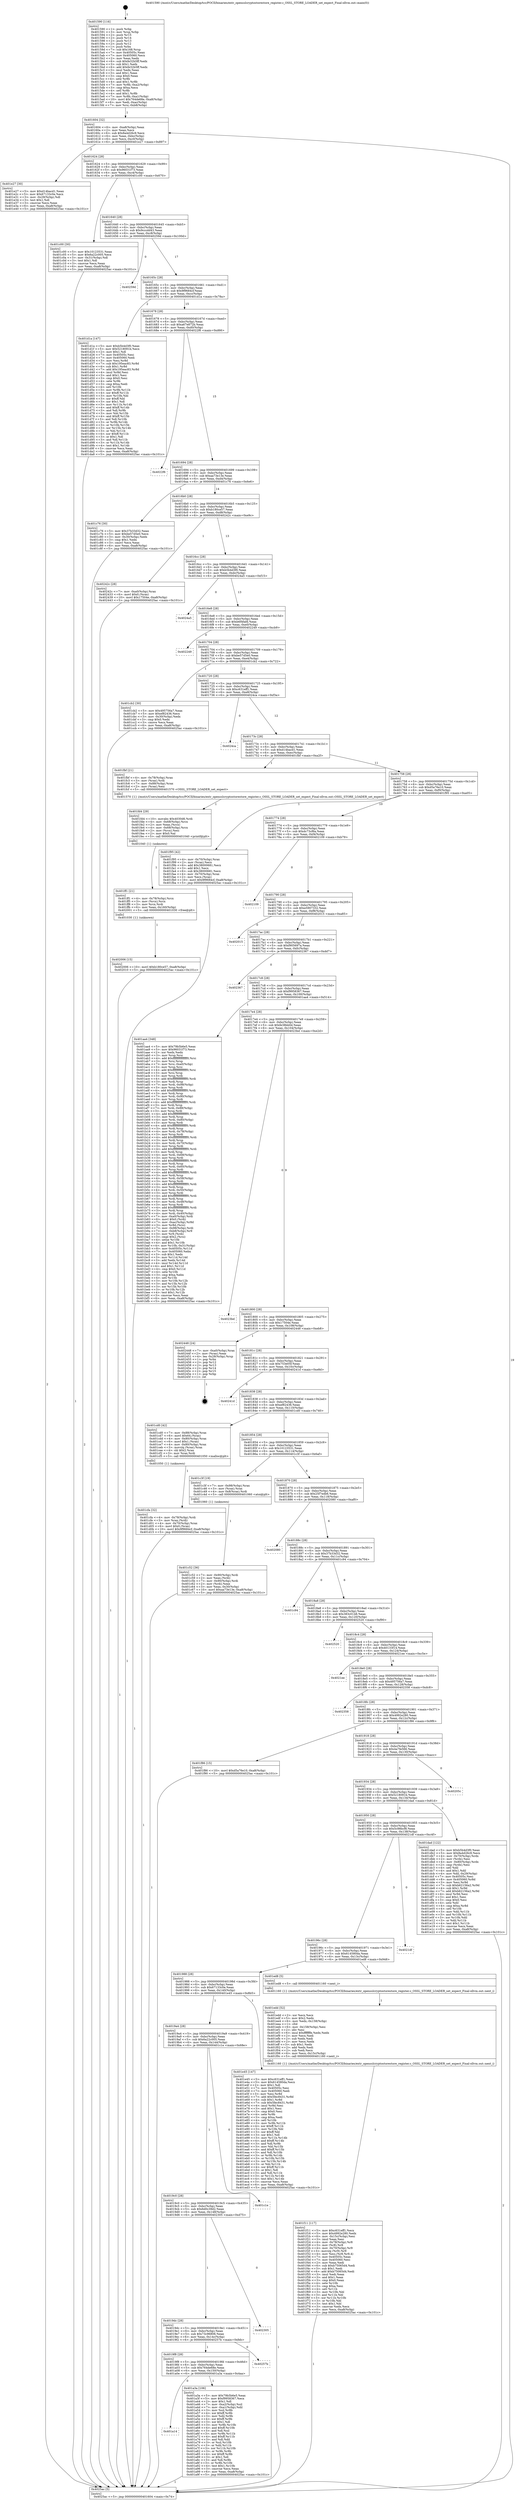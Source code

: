 digraph "0x401590" {
  label = "0x401590 (/mnt/c/Users/mathe/Desktop/tcc/POCII/binaries/extr_opensslcryptostorestore_register.c_OSSL_STORE_LOADER_set_expect_Final-ollvm.out::main(0))"
  labelloc = "t"
  node[shape=record]

  Entry [label="",width=0.3,height=0.3,shape=circle,fillcolor=black,style=filled]
  "0x401604" [label="{
     0x401604 [32]\l
     | [instrs]\l
     &nbsp;&nbsp;0x401604 \<+6\>: mov -0xa8(%rbp),%eax\l
     &nbsp;&nbsp;0x40160a \<+2\>: mov %eax,%ecx\l
     &nbsp;&nbsp;0x40160c \<+6\>: sub $0x8a4d26c9,%ecx\l
     &nbsp;&nbsp;0x401612 \<+6\>: mov %eax,-0xbc(%rbp)\l
     &nbsp;&nbsp;0x401618 \<+6\>: mov %ecx,-0xc0(%rbp)\l
     &nbsp;&nbsp;0x40161e \<+6\>: je 0000000000401e27 \<main+0x897\>\l
  }"]
  "0x401e27" [label="{
     0x401e27 [30]\l
     | [instrs]\l
     &nbsp;&nbsp;0x401e27 \<+5\>: mov $0xd14bacd1,%eax\l
     &nbsp;&nbsp;0x401e2c \<+5\>: mov $0x67133c0e,%ecx\l
     &nbsp;&nbsp;0x401e31 \<+3\>: mov -0x29(%rbp),%dl\l
     &nbsp;&nbsp;0x401e34 \<+3\>: test $0x1,%dl\l
     &nbsp;&nbsp;0x401e37 \<+3\>: cmovne %ecx,%eax\l
     &nbsp;&nbsp;0x401e3a \<+6\>: mov %eax,-0xa8(%rbp)\l
     &nbsp;&nbsp;0x401e40 \<+5\>: jmp 00000000004025ac \<main+0x101c\>\l
  }"]
  "0x401624" [label="{
     0x401624 [28]\l
     | [instrs]\l
     &nbsp;&nbsp;0x401624 \<+5\>: jmp 0000000000401629 \<main+0x99\>\l
     &nbsp;&nbsp;0x401629 \<+6\>: mov -0xbc(%rbp),%eax\l
     &nbsp;&nbsp;0x40162f \<+5\>: sub $0x96031f73,%eax\l
     &nbsp;&nbsp;0x401634 \<+6\>: mov %eax,-0xc4(%rbp)\l
     &nbsp;&nbsp;0x40163a \<+6\>: je 0000000000401c00 \<main+0x670\>\l
  }"]
  Exit [label="",width=0.3,height=0.3,shape=circle,fillcolor=black,style=filled,peripheries=2]
  "0x401c00" [label="{
     0x401c00 [30]\l
     | [instrs]\l
     &nbsp;&nbsp;0x401c00 \<+5\>: mov $0x10123531,%eax\l
     &nbsp;&nbsp;0x401c05 \<+5\>: mov $0x6a22c005,%ecx\l
     &nbsp;&nbsp;0x401c0a \<+3\>: mov -0x31(%rbp),%dl\l
     &nbsp;&nbsp;0x401c0d \<+3\>: test $0x1,%dl\l
     &nbsp;&nbsp;0x401c10 \<+3\>: cmovne %ecx,%eax\l
     &nbsp;&nbsp;0x401c13 \<+6\>: mov %eax,-0xa8(%rbp)\l
     &nbsp;&nbsp;0x401c19 \<+5\>: jmp 00000000004025ac \<main+0x101c\>\l
  }"]
  "0x401640" [label="{
     0x401640 [28]\l
     | [instrs]\l
     &nbsp;&nbsp;0x401640 \<+5\>: jmp 0000000000401645 \<main+0xb5\>\l
     &nbsp;&nbsp;0x401645 \<+6\>: mov -0xbc(%rbp),%eax\l
     &nbsp;&nbsp;0x40164b \<+5\>: sub $0x9cccdd43,%eax\l
     &nbsp;&nbsp;0x401650 \<+6\>: mov %eax,-0xc8(%rbp)\l
     &nbsp;&nbsp;0x401656 \<+6\>: je 000000000040259d \<main+0x100d\>\l
  }"]
  "0x402006" [label="{
     0x402006 [15]\l
     | [instrs]\l
     &nbsp;&nbsp;0x402006 \<+10\>: movl $0xb180ce57,-0xa8(%rbp)\l
     &nbsp;&nbsp;0x402010 \<+5\>: jmp 00000000004025ac \<main+0x101c\>\l
  }"]
  "0x40259d" [label="{
     0x40259d\l
  }", style=dashed]
  "0x40165c" [label="{
     0x40165c [28]\l
     | [instrs]\l
     &nbsp;&nbsp;0x40165c \<+5\>: jmp 0000000000401661 \<main+0xd1\>\l
     &nbsp;&nbsp;0x401661 \<+6\>: mov -0xbc(%rbp),%eax\l
     &nbsp;&nbsp;0x401667 \<+5\>: sub $0x9f9684cf,%eax\l
     &nbsp;&nbsp;0x40166c \<+6\>: mov %eax,-0xcc(%rbp)\l
     &nbsp;&nbsp;0x401672 \<+6\>: je 0000000000401d1a \<main+0x78a\>\l
  }"]
  "0x401ff1" [label="{
     0x401ff1 [21]\l
     | [instrs]\l
     &nbsp;&nbsp;0x401ff1 \<+4\>: mov -0x78(%rbp),%rcx\l
     &nbsp;&nbsp;0x401ff5 \<+3\>: mov (%rcx),%rcx\l
     &nbsp;&nbsp;0x401ff8 \<+3\>: mov %rcx,%rdi\l
     &nbsp;&nbsp;0x401ffb \<+6\>: mov %eax,-0x160(%rbp)\l
     &nbsp;&nbsp;0x402001 \<+5\>: call 0000000000401030 \<free@plt\>\l
     | [calls]\l
     &nbsp;&nbsp;0x401030 \{1\} (unknown)\l
  }"]
  "0x401d1a" [label="{
     0x401d1a [147]\l
     | [instrs]\l
     &nbsp;&nbsp;0x401d1a \<+5\>: mov $0xb5b4d3f0,%eax\l
     &nbsp;&nbsp;0x401d1f \<+5\>: mov $0x5218091b,%ecx\l
     &nbsp;&nbsp;0x401d24 \<+2\>: mov $0x1,%dl\l
     &nbsp;&nbsp;0x401d26 \<+7\>: mov 0x40505c,%esi\l
     &nbsp;&nbsp;0x401d2d \<+7\>: mov 0x405060,%edi\l
     &nbsp;&nbsp;0x401d34 \<+3\>: mov %esi,%r8d\l
     &nbsp;&nbsp;0x401d37 \<+7\>: sub $0x195eac83,%r8d\l
     &nbsp;&nbsp;0x401d3e \<+4\>: sub $0x1,%r8d\l
     &nbsp;&nbsp;0x401d42 \<+7\>: add $0x195eac83,%r8d\l
     &nbsp;&nbsp;0x401d49 \<+4\>: imul %r8d,%esi\l
     &nbsp;&nbsp;0x401d4d \<+3\>: and $0x1,%esi\l
     &nbsp;&nbsp;0x401d50 \<+3\>: cmp $0x0,%esi\l
     &nbsp;&nbsp;0x401d53 \<+4\>: sete %r9b\l
     &nbsp;&nbsp;0x401d57 \<+3\>: cmp $0xa,%edi\l
     &nbsp;&nbsp;0x401d5a \<+4\>: setl %r10b\l
     &nbsp;&nbsp;0x401d5e \<+3\>: mov %r9b,%r11b\l
     &nbsp;&nbsp;0x401d61 \<+4\>: xor $0xff,%r11b\l
     &nbsp;&nbsp;0x401d65 \<+3\>: mov %r10b,%bl\l
     &nbsp;&nbsp;0x401d68 \<+3\>: xor $0xff,%bl\l
     &nbsp;&nbsp;0x401d6b \<+3\>: xor $0x1,%dl\l
     &nbsp;&nbsp;0x401d6e \<+3\>: mov %r11b,%r14b\l
     &nbsp;&nbsp;0x401d71 \<+4\>: and $0xff,%r14b\l
     &nbsp;&nbsp;0x401d75 \<+3\>: and %dl,%r9b\l
     &nbsp;&nbsp;0x401d78 \<+3\>: mov %bl,%r15b\l
     &nbsp;&nbsp;0x401d7b \<+4\>: and $0xff,%r15b\l
     &nbsp;&nbsp;0x401d7f \<+3\>: and %dl,%r10b\l
     &nbsp;&nbsp;0x401d82 \<+3\>: or %r9b,%r14b\l
     &nbsp;&nbsp;0x401d85 \<+3\>: or %r10b,%r15b\l
     &nbsp;&nbsp;0x401d88 \<+3\>: xor %r15b,%r14b\l
     &nbsp;&nbsp;0x401d8b \<+3\>: or %bl,%r11b\l
     &nbsp;&nbsp;0x401d8e \<+4\>: xor $0xff,%r11b\l
     &nbsp;&nbsp;0x401d92 \<+3\>: or $0x1,%dl\l
     &nbsp;&nbsp;0x401d95 \<+3\>: and %dl,%r11b\l
     &nbsp;&nbsp;0x401d98 \<+3\>: or %r11b,%r14b\l
     &nbsp;&nbsp;0x401d9b \<+4\>: test $0x1,%r14b\l
     &nbsp;&nbsp;0x401d9f \<+3\>: cmovne %ecx,%eax\l
     &nbsp;&nbsp;0x401da2 \<+6\>: mov %eax,-0xa8(%rbp)\l
     &nbsp;&nbsp;0x401da8 \<+5\>: jmp 00000000004025ac \<main+0x101c\>\l
  }"]
  "0x401678" [label="{
     0x401678 [28]\l
     | [instrs]\l
     &nbsp;&nbsp;0x401678 \<+5\>: jmp 000000000040167d \<main+0xed\>\l
     &nbsp;&nbsp;0x40167d \<+6\>: mov -0xbc(%rbp),%eax\l
     &nbsp;&nbsp;0x401683 \<+5\>: sub $0xa67e872b,%eax\l
     &nbsp;&nbsp;0x401688 \<+6\>: mov %eax,-0xd0(%rbp)\l
     &nbsp;&nbsp;0x40168e \<+6\>: je 00000000004022f6 \<main+0xd66\>\l
  }"]
  "0x401fd4" [label="{
     0x401fd4 [29]\l
     | [instrs]\l
     &nbsp;&nbsp;0x401fd4 \<+10\>: movabs $0x4030d6,%rdi\l
     &nbsp;&nbsp;0x401fde \<+4\>: mov -0x68(%rbp),%rcx\l
     &nbsp;&nbsp;0x401fe2 \<+2\>: mov %eax,(%rcx)\l
     &nbsp;&nbsp;0x401fe4 \<+4\>: mov -0x68(%rbp),%rcx\l
     &nbsp;&nbsp;0x401fe8 \<+2\>: mov (%rcx),%esi\l
     &nbsp;&nbsp;0x401fea \<+2\>: mov $0x0,%al\l
     &nbsp;&nbsp;0x401fec \<+5\>: call 0000000000401040 \<printf@plt\>\l
     | [calls]\l
     &nbsp;&nbsp;0x401040 \{1\} (unknown)\l
  }"]
  "0x4022f6" [label="{
     0x4022f6\l
  }", style=dashed]
  "0x401694" [label="{
     0x401694 [28]\l
     | [instrs]\l
     &nbsp;&nbsp;0x401694 \<+5\>: jmp 0000000000401699 \<main+0x109\>\l
     &nbsp;&nbsp;0x401699 \<+6\>: mov -0xbc(%rbp),%eax\l
     &nbsp;&nbsp;0x40169f \<+5\>: sub $0xaa73e13e,%eax\l
     &nbsp;&nbsp;0x4016a4 \<+6\>: mov %eax,-0xd4(%rbp)\l
     &nbsp;&nbsp;0x4016aa \<+6\>: je 0000000000401c76 \<main+0x6e6\>\l
  }"]
  "0x401f11" [label="{
     0x401f11 [117]\l
     | [instrs]\l
     &nbsp;&nbsp;0x401f11 \<+5\>: mov $0xc631eff1,%ecx\l
     &nbsp;&nbsp;0x401f16 \<+5\>: mov $0x4992e280,%edx\l
     &nbsp;&nbsp;0x401f1b \<+6\>: mov -0x15c(%rbp),%esi\l
     &nbsp;&nbsp;0x401f21 \<+3\>: imul %eax,%esi\l
     &nbsp;&nbsp;0x401f24 \<+4\>: mov -0x78(%rbp),%r8\l
     &nbsp;&nbsp;0x401f28 \<+3\>: mov (%r8),%r8\l
     &nbsp;&nbsp;0x401f2b \<+4\>: mov -0x70(%rbp),%r9\l
     &nbsp;&nbsp;0x401f2f \<+3\>: movslq (%r9),%r9\l
     &nbsp;&nbsp;0x401f32 \<+4\>: mov %esi,(%r8,%r9,4)\l
     &nbsp;&nbsp;0x401f36 \<+7\>: mov 0x40505c,%eax\l
     &nbsp;&nbsp;0x401f3d \<+7\>: mov 0x405060,%esi\l
     &nbsp;&nbsp;0x401f44 \<+2\>: mov %eax,%edi\l
     &nbsp;&nbsp;0x401f46 \<+6\>: sub $0xb75065d4,%edi\l
     &nbsp;&nbsp;0x401f4c \<+3\>: sub $0x1,%edi\l
     &nbsp;&nbsp;0x401f4f \<+6\>: add $0xb75065d4,%edi\l
     &nbsp;&nbsp;0x401f55 \<+3\>: imul %edi,%eax\l
     &nbsp;&nbsp;0x401f58 \<+3\>: and $0x1,%eax\l
     &nbsp;&nbsp;0x401f5b \<+3\>: cmp $0x0,%eax\l
     &nbsp;&nbsp;0x401f5e \<+4\>: sete %r10b\l
     &nbsp;&nbsp;0x401f62 \<+3\>: cmp $0xa,%esi\l
     &nbsp;&nbsp;0x401f65 \<+4\>: setl %r11b\l
     &nbsp;&nbsp;0x401f69 \<+3\>: mov %r10b,%bl\l
     &nbsp;&nbsp;0x401f6c \<+3\>: and %r11b,%bl\l
     &nbsp;&nbsp;0x401f6f \<+3\>: xor %r11b,%r10b\l
     &nbsp;&nbsp;0x401f72 \<+3\>: or %r10b,%bl\l
     &nbsp;&nbsp;0x401f75 \<+3\>: test $0x1,%bl\l
     &nbsp;&nbsp;0x401f78 \<+3\>: cmovne %edx,%ecx\l
     &nbsp;&nbsp;0x401f7b \<+6\>: mov %ecx,-0xa8(%rbp)\l
     &nbsp;&nbsp;0x401f81 \<+5\>: jmp 00000000004025ac \<main+0x101c\>\l
  }"]
  "0x401c76" [label="{
     0x401c76 [30]\l
     | [instrs]\l
     &nbsp;&nbsp;0x401c76 \<+5\>: mov $0x37b33d32,%eax\l
     &nbsp;&nbsp;0x401c7b \<+5\>: mov $0xbe57d5e0,%ecx\l
     &nbsp;&nbsp;0x401c80 \<+3\>: mov -0x30(%rbp),%edx\l
     &nbsp;&nbsp;0x401c83 \<+3\>: cmp $0x1,%edx\l
     &nbsp;&nbsp;0x401c86 \<+3\>: cmovl %ecx,%eax\l
     &nbsp;&nbsp;0x401c89 \<+6\>: mov %eax,-0xa8(%rbp)\l
     &nbsp;&nbsp;0x401c8f \<+5\>: jmp 00000000004025ac \<main+0x101c\>\l
  }"]
  "0x4016b0" [label="{
     0x4016b0 [28]\l
     | [instrs]\l
     &nbsp;&nbsp;0x4016b0 \<+5\>: jmp 00000000004016b5 \<main+0x125\>\l
     &nbsp;&nbsp;0x4016b5 \<+6\>: mov -0xbc(%rbp),%eax\l
     &nbsp;&nbsp;0x4016bb \<+5\>: sub $0xb180ce57,%eax\l
     &nbsp;&nbsp;0x4016c0 \<+6\>: mov %eax,-0xd8(%rbp)\l
     &nbsp;&nbsp;0x4016c6 \<+6\>: je 000000000040242c \<main+0xe9c\>\l
  }"]
  "0x401edd" [label="{
     0x401edd [52]\l
     | [instrs]\l
     &nbsp;&nbsp;0x401edd \<+2\>: xor %ecx,%ecx\l
     &nbsp;&nbsp;0x401edf \<+5\>: mov $0x2,%edx\l
     &nbsp;&nbsp;0x401ee4 \<+6\>: mov %edx,-0x158(%rbp)\l
     &nbsp;&nbsp;0x401eea \<+1\>: cltd\l
     &nbsp;&nbsp;0x401eeb \<+6\>: mov -0x158(%rbp),%esi\l
     &nbsp;&nbsp;0x401ef1 \<+2\>: idiv %esi\l
     &nbsp;&nbsp;0x401ef3 \<+6\>: imul $0xfffffffe,%edx,%edx\l
     &nbsp;&nbsp;0x401ef9 \<+2\>: mov %ecx,%edi\l
     &nbsp;&nbsp;0x401efb \<+2\>: sub %edx,%edi\l
     &nbsp;&nbsp;0x401efd \<+2\>: mov %ecx,%edx\l
     &nbsp;&nbsp;0x401eff \<+3\>: sub $0x1,%edx\l
     &nbsp;&nbsp;0x401f02 \<+2\>: add %edx,%edi\l
     &nbsp;&nbsp;0x401f04 \<+2\>: sub %edi,%ecx\l
     &nbsp;&nbsp;0x401f06 \<+6\>: mov %ecx,-0x15c(%rbp)\l
     &nbsp;&nbsp;0x401f0c \<+5\>: call 0000000000401160 \<next_i\>\l
     | [calls]\l
     &nbsp;&nbsp;0x401160 \{1\} (/mnt/c/Users/mathe/Desktop/tcc/POCII/binaries/extr_opensslcryptostorestore_register.c_OSSL_STORE_LOADER_set_expect_Final-ollvm.out::next_i)\l
  }"]
  "0x40242c" [label="{
     0x40242c [28]\l
     | [instrs]\l
     &nbsp;&nbsp;0x40242c \<+7\>: mov -0xa0(%rbp),%rax\l
     &nbsp;&nbsp;0x402433 \<+6\>: movl $0x0,(%rax)\l
     &nbsp;&nbsp;0x402439 \<+10\>: movl $0x17504e,-0xa8(%rbp)\l
     &nbsp;&nbsp;0x402443 \<+5\>: jmp 00000000004025ac \<main+0x101c\>\l
  }"]
  "0x4016cc" [label="{
     0x4016cc [28]\l
     | [instrs]\l
     &nbsp;&nbsp;0x4016cc \<+5\>: jmp 00000000004016d1 \<main+0x141\>\l
     &nbsp;&nbsp;0x4016d1 \<+6\>: mov -0xbc(%rbp),%eax\l
     &nbsp;&nbsp;0x4016d7 \<+5\>: sub $0xb5b4d3f0,%eax\l
     &nbsp;&nbsp;0x4016dc \<+6\>: mov %eax,-0xdc(%rbp)\l
     &nbsp;&nbsp;0x4016e2 \<+6\>: je 00000000004024a5 \<main+0xf15\>\l
  }"]
  "0x401cfa" [label="{
     0x401cfa [32]\l
     | [instrs]\l
     &nbsp;&nbsp;0x401cfa \<+4\>: mov -0x78(%rbp),%rdi\l
     &nbsp;&nbsp;0x401cfe \<+3\>: mov %rax,(%rdi)\l
     &nbsp;&nbsp;0x401d01 \<+4\>: mov -0x70(%rbp),%rax\l
     &nbsp;&nbsp;0x401d05 \<+6\>: movl $0x0,(%rax)\l
     &nbsp;&nbsp;0x401d0b \<+10\>: movl $0x9f9684cf,-0xa8(%rbp)\l
     &nbsp;&nbsp;0x401d15 \<+5\>: jmp 00000000004025ac \<main+0x101c\>\l
  }"]
  "0x4024a5" [label="{
     0x4024a5\l
  }", style=dashed]
  "0x4016e8" [label="{
     0x4016e8 [28]\l
     | [instrs]\l
     &nbsp;&nbsp;0x4016e8 \<+5\>: jmp 00000000004016ed \<main+0x15d\>\l
     &nbsp;&nbsp;0x4016ed \<+6\>: mov -0xbc(%rbp),%eax\l
     &nbsp;&nbsp;0x4016f3 \<+5\>: sub $0xb6f4fafd,%eax\l
     &nbsp;&nbsp;0x4016f8 \<+6\>: mov %eax,-0xe0(%rbp)\l
     &nbsp;&nbsp;0x4016fe \<+6\>: je 0000000000402249 \<main+0xcb9\>\l
  }"]
  "0x401c52" [label="{
     0x401c52 [36]\l
     | [instrs]\l
     &nbsp;&nbsp;0x401c52 \<+7\>: mov -0x90(%rbp),%rdi\l
     &nbsp;&nbsp;0x401c59 \<+2\>: mov %eax,(%rdi)\l
     &nbsp;&nbsp;0x401c5b \<+7\>: mov -0x90(%rbp),%rdi\l
     &nbsp;&nbsp;0x401c62 \<+2\>: mov (%rdi),%eax\l
     &nbsp;&nbsp;0x401c64 \<+3\>: mov %eax,-0x30(%rbp)\l
     &nbsp;&nbsp;0x401c67 \<+10\>: movl $0xaa73e13e,-0xa8(%rbp)\l
     &nbsp;&nbsp;0x401c71 \<+5\>: jmp 00000000004025ac \<main+0x101c\>\l
  }"]
  "0x402249" [label="{
     0x402249\l
  }", style=dashed]
  "0x401704" [label="{
     0x401704 [28]\l
     | [instrs]\l
     &nbsp;&nbsp;0x401704 \<+5\>: jmp 0000000000401709 \<main+0x179\>\l
     &nbsp;&nbsp;0x401709 \<+6\>: mov -0xbc(%rbp),%eax\l
     &nbsp;&nbsp;0x40170f \<+5\>: sub $0xbe57d5e0,%eax\l
     &nbsp;&nbsp;0x401714 \<+6\>: mov %eax,-0xe4(%rbp)\l
     &nbsp;&nbsp;0x40171a \<+6\>: je 0000000000401cb2 \<main+0x722\>\l
  }"]
  "0x401590" [label="{
     0x401590 [116]\l
     | [instrs]\l
     &nbsp;&nbsp;0x401590 \<+1\>: push %rbp\l
     &nbsp;&nbsp;0x401591 \<+3\>: mov %rsp,%rbp\l
     &nbsp;&nbsp;0x401594 \<+2\>: push %r15\l
     &nbsp;&nbsp;0x401596 \<+2\>: push %r14\l
     &nbsp;&nbsp;0x401598 \<+2\>: push %r13\l
     &nbsp;&nbsp;0x40159a \<+2\>: push %r12\l
     &nbsp;&nbsp;0x40159c \<+1\>: push %rbx\l
     &nbsp;&nbsp;0x40159d \<+7\>: sub $0x168,%rsp\l
     &nbsp;&nbsp;0x4015a4 \<+7\>: mov 0x40505c,%eax\l
     &nbsp;&nbsp;0x4015ab \<+7\>: mov 0x405060,%ecx\l
     &nbsp;&nbsp;0x4015b2 \<+2\>: mov %eax,%edx\l
     &nbsp;&nbsp;0x4015b4 \<+6\>: sub $0xfe32b5ff,%edx\l
     &nbsp;&nbsp;0x4015ba \<+3\>: sub $0x1,%edx\l
     &nbsp;&nbsp;0x4015bd \<+6\>: add $0xfe32b5ff,%edx\l
     &nbsp;&nbsp;0x4015c3 \<+3\>: imul %edx,%eax\l
     &nbsp;&nbsp;0x4015c6 \<+3\>: and $0x1,%eax\l
     &nbsp;&nbsp;0x4015c9 \<+3\>: cmp $0x0,%eax\l
     &nbsp;&nbsp;0x4015cc \<+4\>: sete %r8b\l
     &nbsp;&nbsp;0x4015d0 \<+4\>: and $0x1,%r8b\l
     &nbsp;&nbsp;0x4015d4 \<+7\>: mov %r8b,-0xa2(%rbp)\l
     &nbsp;&nbsp;0x4015db \<+3\>: cmp $0xa,%ecx\l
     &nbsp;&nbsp;0x4015de \<+4\>: setl %r8b\l
     &nbsp;&nbsp;0x4015e2 \<+4\>: and $0x1,%r8b\l
     &nbsp;&nbsp;0x4015e6 \<+7\>: mov %r8b,-0xa1(%rbp)\l
     &nbsp;&nbsp;0x4015ed \<+10\>: movl $0x764de68e,-0xa8(%rbp)\l
     &nbsp;&nbsp;0x4015f7 \<+6\>: mov %edi,-0xac(%rbp)\l
     &nbsp;&nbsp;0x4015fd \<+7\>: mov %rsi,-0xb8(%rbp)\l
  }"]
  "0x401cb2" [label="{
     0x401cb2 [30]\l
     | [instrs]\l
     &nbsp;&nbsp;0x401cb2 \<+5\>: mov $0x495756a7,%eax\l
     &nbsp;&nbsp;0x401cb7 \<+5\>: mov $0xef82436,%ecx\l
     &nbsp;&nbsp;0x401cbc \<+3\>: mov -0x30(%rbp),%edx\l
     &nbsp;&nbsp;0x401cbf \<+3\>: cmp $0x0,%edx\l
     &nbsp;&nbsp;0x401cc2 \<+3\>: cmove %ecx,%eax\l
     &nbsp;&nbsp;0x401cc5 \<+6\>: mov %eax,-0xa8(%rbp)\l
     &nbsp;&nbsp;0x401ccb \<+5\>: jmp 00000000004025ac \<main+0x101c\>\l
  }"]
  "0x401720" [label="{
     0x401720 [28]\l
     | [instrs]\l
     &nbsp;&nbsp;0x401720 \<+5\>: jmp 0000000000401725 \<main+0x195\>\l
     &nbsp;&nbsp;0x401725 \<+6\>: mov -0xbc(%rbp),%eax\l
     &nbsp;&nbsp;0x40172b \<+5\>: sub $0xc631eff1,%eax\l
     &nbsp;&nbsp;0x401730 \<+6\>: mov %eax,-0xe8(%rbp)\l
     &nbsp;&nbsp;0x401736 \<+6\>: je 00000000004024ca \<main+0xf3a\>\l
  }"]
  "0x4025ac" [label="{
     0x4025ac [5]\l
     | [instrs]\l
     &nbsp;&nbsp;0x4025ac \<+5\>: jmp 0000000000401604 \<main+0x74\>\l
  }"]
  "0x4024ca" [label="{
     0x4024ca\l
  }", style=dashed]
  "0x40173c" [label="{
     0x40173c [28]\l
     | [instrs]\l
     &nbsp;&nbsp;0x40173c \<+5\>: jmp 0000000000401741 \<main+0x1b1\>\l
     &nbsp;&nbsp;0x401741 \<+6\>: mov -0xbc(%rbp),%eax\l
     &nbsp;&nbsp;0x401747 \<+5\>: sub $0xd14bacd1,%eax\l
     &nbsp;&nbsp;0x40174c \<+6\>: mov %eax,-0xec(%rbp)\l
     &nbsp;&nbsp;0x401752 \<+6\>: je 0000000000401fbf \<main+0xa2f\>\l
  }"]
  "0x401a14" [label="{
     0x401a14\l
  }", style=dashed]
  "0x401fbf" [label="{
     0x401fbf [21]\l
     | [instrs]\l
     &nbsp;&nbsp;0x401fbf \<+4\>: mov -0x78(%rbp),%rax\l
     &nbsp;&nbsp;0x401fc3 \<+3\>: mov (%rax),%rdi\l
     &nbsp;&nbsp;0x401fc6 \<+7\>: mov -0x88(%rbp),%rax\l
     &nbsp;&nbsp;0x401fcd \<+2\>: mov (%rax),%esi\l
     &nbsp;&nbsp;0x401fcf \<+5\>: call 0000000000401570 \<OSSL_STORE_LOADER_set_expect\>\l
     | [calls]\l
     &nbsp;&nbsp;0x401570 \{1\} (/mnt/c/Users/mathe/Desktop/tcc/POCII/binaries/extr_opensslcryptostorestore_register.c_OSSL_STORE_LOADER_set_expect_Final-ollvm.out::OSSL_STORE_LOADER_set_expect)\l
  }"]
  "0x401758" [label="{
     0x401758 [28]\l
     | [instrs]\l
     &nbsp;&nbsp;0x401758 \<+5\>: jmp 000000000040175d \<main+0x1cd\>\l
     &nbsp;&nbsp;0x40175d \<+6\>: mov -0xbc(%rbp),%eax\l
     &nbsp;&nbsp;0x401763 \<+5\>: sub $0xd5a76e10,%eax\l
     &nbsp;&nbsp;0x401768 \<+6\>: mov %eax,-0xf0(%rbp)\l
     &nbsp;&nbsp;0x40176e \<+6\>: je 0000000000401f95 \<main+0xa05\>\l
  }"]
  "0x401a3a" [label="{
     0x401a3a [106]\l
     | [instrs]\l
     &nbsp;&nbsp;0x401a3a \<+5\>: mov $0x79b5b6e5,%eax\l
     &nbsp;&nbsp;0x401a3f \<+5\>: mov $0xf9958367,%ecx\l
     &nbsp;&nbsp;0x401a44 \<+2\>: mov $0x1,%dl\l
     &nbsp;&nbsp;0x401a46 \<+7\>: mov -0xa2(%rbp),%sil\l
     &nbsp;&nbsp;0x401a4d \<+7\>: mov -0xa1(%rbp),%dil\l
     &nbsp;&nbsp;0x401a54 \<+3\>: mov %sil,%r8b\l
     &nbsp;&nbsp;0x401a57 \<+4\>: xor $0xff,%r8b\l
     &nbsp;&nbsp;0x401a5b \<+3\>: mov %dil,%r9b\l
     &nbsp;&nbsp;0x401a5e \<+4\>: xor $0xff,%r9b\l
     &nbsp;&nbsp;0x401a62 \<+3\>: xor $0x1,%dl\l
     &nbsp;&nbsp;0x401a65 \<+3\>: mov %r8b,%r10b\l
     &nbsp;&nbsp;0x401a68 \<+4\>: and $0xff,%r10b\l
     &nbsp;&nbsp;0x401a6c \<+3\>: and %dl,%sil\l
     &nbsp;&nbsp;0x401a6f \<+3\>: mov %r9b,%r11b\l
     &nbsp;&nbsp;0x401a72 \<+4\>: and $0xff,%r11b\l
     &nbsp;&nbsp;0x401a76 \<+3\>: and %dl,%dil\l
     &nbsp;&nbsp;0x401a79 \<+3\>: or %sil,%r10b\l
     &nbsp;&nbsp;0x401a7c \<+3\>: or %dil,%r11b\l
     &nbsp;&nbsp;0x401a7f \<+3\>: xor %r11b,%r10b\l
     &nbsp;&nbsp;0x401a82 \<+3\>: or %r9b,%r8b\l
     &nbsp;&nbsp;0x401a85 \<+4\>: xor $0xff,%r8b\l
     &nbsp;&nbsp;0x401a89 \<+3\>: or $0x1,%dl\l
     &nbsp;&nbsp;0x401a8c \<+3\>: and %dl,%r8b\l
     &nbsp;&nbsp;0x401a8f \<+3\>: or %r8b,%r10b\l
     &nbsp;&nbsp;0x401a92 \<+4\>: test $0x1,%r10b\l
     &nbsp;&nbsp;0x401a96 \<+3\>: cmovne %ecx,%eax\l
     &nbsp;&nbsp;0x401a99 \<+6\>: mov %eax,-0xa8(%rbp)\l
     &nbsp;&nbsp;0x401a9f \<+5\>: jmp 00000000004025ac \<main+0x101c\>\l
  }"]
  "0x401f95" [label="{
     0x401f95 [42]\l
     | [instrs]\l
     &nbsp;&nbsp;0x401f95 \<+4\>: mov -0x70(%rbp),%rax\l
     &nbsp;&nbsp;0x401f99 \<+2\>: mov (%rax),%ecx\l
     &nbsp;&nbsp;0x401f9b \<+6\>: add $0x38000681,%ecx\l
     &nbsp;&nbsp;0x401fa1 \<+3\>: add $0x1,%ecx\l
     &nbsp;&nbsp;0x401fa4 \<+6\>: sub $0x38000681,%ecx\l
     &nbsp;&nbsp;0x401faa \<+4\>: mov -0x70(%rbp),%rax\l
     &nbsp;&nbsp;0x401fae \<+2\>: mov %ecx,(%rax)\l
     &nbsp;&nbsp;0x401fb0 \<+10\>: movl $0x9f9684cf,-0xa8(%rbp)\l
     &nbsp;&nbsp;0x401fba \<+5\>: jmp 00000000004025ac \<main+0x101c\>\l
  }"]
  "0x401774" [label="{
     0x401774 [28]\l
     | [instrs]\l
     &nbsp;&nbsp;0x401774 \<+5\>: jmp 0000000000401779 \<main+0x1e9\>\l
     &nbsp;&nbsp;0x401779 \<+6\>: mov -0xbc(%rbp),%eax\l
     &nbsp;&nbsp;0x40177f \<+5\>: sub $0xdc73cf6a,%eax\l
     &nbsp;&nbsp;0x401784 \<+6\>: mov %eax,-0xf4(%rbp)\l
     &nbsp;&nbsp;0x40178a \<+6\>: je 0000000000402109 \<main+0xb79\>\l
  }"]
  "0x4019f8" [label="{
     0x4019f8 [28]\l
     | [instrs]\l
     &nbsp;&nbsp;0x4019f8 \<+5\>: jmp 00000000004019fd \<main+0x46d\>\l
     &nbsp;&nbsp;0x4019fd \<+6\>: mov -0xbc(%rbp),%eax\l
     &nbsp;&nbsp;0x401a03 \<+5\>: sub $0x764de68e,%eax\l
     &nbsp;&nbsp;0x401a08 \<+6\>: mov %eax,-0x150(%rbp)\l
     &nbsp;&nbsp;0x401a0e \<+6\>: je 0000000000401a3a \<main+0x4aa\>\l
  }"]
  "0x402109" [label="{
     0x402109\l
  }", style=dashed]
  "0x401790" [label="{
     0x401790 [28]\l
     | [instrs]\l
     &nbsp;&nbsp;0x401790 \<+5\>: jmp 0000000000401795 \<main+0x205\>\l
     &nbsp;&nbsp;0x401795 \<+6\>: mov -0xbc(%rbp),%eax\l
     &nbsp;&nbsp;0x40179b \<+5\>: sub $0xe5907332,%eax\l
     &nbsp;&nbsp;0x4017a0 \<+6\>: mov %eax,-0xf8(%rbp)\l
     &nbsp;&nbsp;0x4017a6 \<+6\>: je 0000000000402015 \<main+0xa85\>\l
  }"]
  "0x40257b" [label="{
     0x40257b\l
  }", style=dashed]
  "0x402015" [label="{
     0x402015\l
  }", style=dashed]
  "0x4017ac" [label="{
     0x4017ac [28]\l
     | [instrs]\l
     &nbsp;&nbsp;0x4017ac \<+5\>: jmp 00000000004017b1 \<main+0x221\>\l
     &nbsp;&nbsp;0x4017b1 \<+6\>: mov -0xbc(%rbp),%eax\l
     &nbsp;&nbsp;0x4017b7 \<+5\>: sub $0xf905697a,%eax\l
     &nbsp;&nbsp;0x4017bc \<+6\>: mov %eax,-0xfc(%rbp)\l
     &nbsp;&nbsp;0x4017c2 \<+6\>: je 0000000000402367 \<main+0xdd7\>\l
  }"]
  "0x4019dc" [label="{
     0x4019dc [28]\l
     | [instrs]\l
     &nbsp;&nbsp;0x4019dc \<+5\>: jmp 00000000004019e1 \<main+0x451\>\l
     &nbsp;&nbsp;0x4019e1 \<+6\>: mov -0xbc(%rbp),%eax\l
     &nbsp;&nbsp;0x4019e7 \<+5\>: sub $0x73c96806,%eax\l
     &nbsp;&nbsp;0x4019ec \<+6\>: mov %eax,-0x14c(%rbp)\l
     &nbsp;&nbsp;0x4019f2 \<+6\>: je 000000000040257b \<main+0xfeb\>\l
  }"]
  "0x402367" [label="{
     0x402367\l
  }", style=dashed]
  "0x4017c8" [label="{
     0x4017c8 [28]\l
     | [instrs]\l
     &nbsp;&nbsp;0x4017c8 \<+5\>: jmp 00000000004017cd \<main+0x23d\>\l
     &nbsp;&nbsp;0x4017cd \<+6\>: mov -0xbc(%rbp),%eax\l
     &nbsp;&nbsp;0x4017d3 \<+5\>: sub $0xf9958367,%eax\l
     &nbsp;&nbsp;0x4017d8 \<+6\>: mov %eax,-0x100(%rbp)\l
     &nbsp;&nbsp;0x4017de \<+6\>: je 0000000000401aa4 \<main+0x514\>\l
  }"]
  "0x402305" [label="{
     0x402305\l
  }", style=dashed]
  "0x401aa4" [label="{
     0x401aa4 [348]\l
     | [instrs]\l
     &nbsp;&nbsp;0x401aa4 \<+5\>: mov $0x79b5b6e5,%eax\l
     &nbsp;&nbsp;0x401aa9 \<+5\>: mov $0x96031f73,%ecx\l
     &nbsp;&nbsp;0x401aae \<+2\>: xor %edx,%edx\l
     &nbsp;&nbsp;0x401ab0 \<+3\>: mov %rsp,%rsi\l
     &nbsp;&nbsp;0x401ab3 \<+4\>: add $0xfffffffffffffff0,%rsi\l
     &nbsp;&nbsp;0x401ab7 \<+3\>: mov %rsi,%rsp\l
     &nbsp;&nbsp;0x401aba \<+7\>: mov %rsi,-0xa0(%rbp)\l
     &nbsp;&nbsp;0x401ac1 \<+3\>: mov %rsp,%rsi\l
     &nbsp;&nbsp;0x401ac4 \<+4\>: add $0xfffffffffffffff0,%rsi\l
     &nbsp;&nbsp;0x401ac8 \<+3\>: mov %rsi,%rsp\l
     &nbsp;&nbsp;0x401acb \<+3\>: mov %rsp,%rdi\l
     &nbsp;&nbsp;0x401ace \<+4\>: add $0xfffffffffffffff0,%rdi\l
     &nbsp;&nbsp;0x401ad2 \<+3\>: mov %rdi,%rsp\l
     &nbsp;&nbsp;0x401ad5 \<+7\>: mov %rdi,-0x98(%rbp)\l
     &nbsp;&nbsp;0x401adc \<+3\>: mov %rsp,%rdi\l
     &nbsp;&nbsp;0x401adf \<+4\>: add $0xfffffffffffffff0,%rdi\l
     &nbsp;&nbsp;0x401ae3 \<+3\>: mov %rdi,%rsp\l
     &nbsp;&nbsp;0x401ae6 \<+7\>: mov %rdi,-0x90(%rbp)\l
     &nbsp;&nbsp;0x401aed \<+3\>: mov %rsp,%rdi\l
     &nbsp;&nbsp;0x401af0 \<+4\>: add $0xfffffffffffffff0,%rdi\l
     &nbsp;&nbsp;0x401af4 \<+3\>: mov %rdi,%rsp\l
     &nbsp;&nbsp;0x401af7 \<+7\>: mov %rdi,-0x88(%rbp)\l
     &nbsp;&nbsp;0x401afe \<+3\>: mov %rsp,%rdi\l
     &nbsp;&nbsp;0x401b01 \<+4\>: add $0xfffffffffffffff0,%rdi\l
     &nbsp;&nbsp;0x401b05 \<+3\>: mov %rdi,%rsp\l
     &nbsp;&nbsp;0x401b08 \<+4\>: mov %rdi,-0x80(%rbp)\l
     &nbsp;&nbsp;0x401b0c \<+3\>: mov %rsp,%rdi\l
     &nbsp;&nbsp;0x401b0f \<+4\>: add $0xfffffffffffffff0,%rdi\l
     &nbsp;&nbsp;0x401b13 \<+3\>: mov %rdi,%rsp\l
     &nbsp;&nbsp;0x401b16 \<+4\>: mov %rdi,-0x78(%rbp)\l
     &nbsp;&nbsp;0x401b1a \<+3\>: mov %rsp,%rdi\l
     &nbsp;&nbsp;0x401b1d \<+4\>: add $0xfffffffffffffff0,%rdi\l
     &nbsp;&nbsp;0x401b21 \<+3\>: mov %rdi,%rsp\l
     &nbsp;&nbsp;0x401b24 \<+4\>: mov %rdi,-0x70(%rbp)\l
     &nbsp;&nbsp;0x401b28 \<+3\>: mov %rsp,%rdi\l
     &nbsp;&nbsp;0x401b2b \<+4\>: add $0xfffffffffffffff0,%rdi\l
     &nbsp;&nbsp;0x401b2f \<+3\>: mov %rdi,%rsp\l
     &nbsp;&nbsp;0x401b32 \<+4\>: mov %rdi,-0x68(%rbp)\l
     &nbsp;&nbsp;0x401b36 \<+3\>: mov %rsp,%rdi\l
     &nbsp;&nbsp;0x401b39 \<+4\>: add $0xfffffffffffffff0,%rdi\l
     &nbsp;&nbsp;0x401b3d \<+3\>: mov %rdi,%rsp\l
     &nbsp;&nbsp;0x401b40 \<+4\>: mov %rdi,-0x60(%rbp)\l
     &nbsp;&nbsp;0x401b44 \<+3\>: mov %rsp,%rdi\l
     &nbsp;&nbsp;0x401b47 \<+4\>: add $0xfffffffffffffff0,%rdi\l
     &nbsp;&nbsp;0x401b4b \<+3\>: mov %rdi,%rsp\l
     &nbsp;&nbsp;0x401b4e \<+4\>: mov %rdi,-0x58(%rbp)\l
     &nbsp;&nbsp;0x401b52 \<+3\>: mov %rsp,%rdi\l
     &nbsp;&nbsp;0x401b55 \<+4\>: add $0xfffffffffffffff0,%rdi\l
     &nbsp;&nbsp;0x401b59 \<+3\>: mov %rdi,%rsp\l
     &nbsp;&nbsp;0x401b5c \<+4\>: mov %rdi,-0x50(%rbp)\l
     &nbsp;&nbsp;0x401b60 \<+3\>: mov %rsp,%rdi\l
     &nbsp;&nbsp;0x401b63 \<+4\>: add $0xfffffffffffffff0,%rdi\l
     &nbsp;&nbsp;0x401b67 \<+3\>: mov %rdi,%rsp\l
     &nbsp;&nbsp;0x401b6a \<+4\>: mov %rdi,-0x48(%rbp)\l
     &nbsp;&nbsp;0x401b6e \<+3\>: mov %rsp,%rdi\l
     &nbsp;&nbsp;0x401b71 \<+4\>: add $0xfffffffffffffff0,%rdi\l
     &nbsp;&nbsp;0x401b75 \<+3\>: mov %rdi,%rsp\l
     &nbsp;&nbsp;0x401b78 \<+4\>: mov %rdi,-0x40(%rbp)\l
     &nbsp;&nbsp;0x401b7c \<+7\>: mov -0xa0(%rbp),%rdi\l
     &nbsp;&nbsp;0x401b83 \<+6\>: movl $0x0,(%rdi)\l
     &nbsp;&nbsp;0x401b89 \<+7\>: mov -0xac(%rbp),%r8d\l
     &nbsp;&nbsp;0x401b90 \<+3\>: mov %r8d,(%rsi)\l
     &nbsp;&nbsp;0x401b93 \<+7\>: mov -0x98(%rbp),%rdi\l
     &nbsp;&nbsp;0x401b9a \<+7\>: mov -0xb8(%rbp),%r9\l
     &nbsp;&nbsp;0x401ba1 \<+3\>: mov %r9,(%rdi)\l
     &nbsp;&nbsp;0x401ba4 \<+3\>: cmpl $0x2,(%rsi)\l
     &nbsp;&nbsp;0x401ba7 \<+4\>: setne %r10b\l
     &nbsp;&nbsp;0x401bab \<+4\>: and $0x1,%r10b\l
     &nbsp;&nbsp;0x401baf \<+4\>: mov %r10b,-0x31(%rbp)\l
     &nbsp;&nbsp;0x401bb3 \<+8\>: mov 0x40505c,%r11d\l
     &nbsp;&nbsp;0x401bbb \<+7\>: mov 0x405060,%ebx\l
     &nbsp;&nbsp;0x401bc2 \<+3\>: sub $0x1,%edx\l
     &nbsp;&nbsp;0x401bc5 \<+3\>: mov %r11d,%r14d\l
     &nbsp;&nbsp;0x401bc8 \<+3\>: add %edx,%r14d\l
     &nbsp;&nbsp;0x401bcb \<+4\>: imul %r14d,%r11d\l
     &nbsp;&nbsp;0x401bcf \<+4\>: and $0x1,%r11d\l
     &nbsp;&nbsp;0x401bd3 \<+4\>: cmp $0x0,%r11d\l
     &nbsp;&nbsp;0x401bd7 \<+4\>: sete %r10b\l
     &nbsp;&nbsp;0x401bdb \<+3\>: cmp $0xa,%ebx\l
     &nbsp;&nbsp;0x401bde \<+4\>: setl %r15b\l
     &nbsp;&nbsp;0x401be2 \<+3\>: mov %r10b,%r12b\l
     &nbsp;&nbsp;0x401be5 \<+3\>: and %r15b,%r12b\l
     &nbsp;&nbsp;0x401be8 \<+3\>: xor %r15b,%r10b\l
     &nbsp;&nbsp;0x401beb \<+3\>: or %r10b,%r12b\l
     &nbsp;&nbsp;0x401bee \<+4\>: test $0x1,%r12b\l
     &nbsp;&nbsp;0x401bf2 \<+3\>: cmovne %ecx,%eax\l
     &nbsp;&nbsp;0x401bf5 \<+6\>: mov %eax,-0xa8(%rbp)\l
     &nbsp;&nbsp;0x401bfb \<+5\>: jmp 00000000004025ac \<main+0x101c\>\l
  }"]
  "0x4017e4" [label="{
     0x4017e4 [28]\l
     | [instrs]\l
     &nbsp;&nbsp;0x4017e4 \<+5\>: jmp 00000000004017e9 \<main+0x259\>\l
     &nbsp;&nbsp;0x4017e9 \<+6\>: mov -0xbc(%rbp),%eax\l
     &nbsp;&nbsp;0x4017ef \<+5\>: sub $0xfe38bb0d,%eax\l
     &nbsp;&nbsp;0x4017f4 \<+6\>: mov %eax,-0x104(%rbp)\l
     &nbsp;&nbsp;0x4017fa \<+6\>: je 00000000004023bd \<main+0xe2d\>\l
  }"]
  "0x4019c0" [label="{
     0x4019c0 [28]\l
     | [instrs]\l
     &nbsp;&nbsp;0x4019c0 \<+5\>: jmp 00000000004019c5 \<main+0x435\>\l
     &nbsp;&nbsp;0x4019c5 \<+6\>: mov -0xbc(%rbp),%eax\l
     &nbsp;&nbsp;0x4019cb \<+5\>: sub $0x6d0c39d2,%eax\l
     &nbsp;&nbsp;0x4019d0 \<+6\>: mov %eax,-0x148(%rbp)\l
     &nbsp;&nbsp;0x4019d6 \<+6\>: je 0000000000402305 \<main+0xd75\>\l
  }"]
  "0x4023bd" [label="{
     0x4023bd\l
  }", style=dashed]
  "0x401800" [label="{
     0x401800 [28]\l
     | [instrs]\l
     &nbsp;&nbsp;0x401800 \<+5\>: jmp 0000000000401805 \<main+0x275\>\l
     &nbsp;&nbsp;0x401805 \<+6\>: mov -0xbc(%rbp),%eax\l
     &nbsp;&nbsp;0x40180b \<+5\>: sub $0x17504e,%eax\l
     &nbsp;&nbsp;0x401810 \<+6\>: mov %eax,-0x108(%rbp)\l
     &nbsp;&nbsp;0x401816 \<+6\>: je 0000000000402448 \<main+0xeb8\>\l
  }"]
  "0x401c1e" [label="{
     0x401c1e\l
  }", style=dashed]
  "0x402448" [label="{
     0x402448 [24]\l
     | [instrs]\l
     &nbsp;&nbsp;0x402448 \<+7\>: mov -0xa0(%rbp),%rax\l
     &nbsp;&nbsp;0x40244f \<+2\>: mov (%rax),%eax\l
     &nbsp;&nbsp;0x402451 \<+4\>: lea -0x28(%rbp),%rsp\l
     &nbsp;&nbsp;0x402455 \<+1\>: pop %rbx\l
     &nbsp;&nbsp;0x402456 \<+2\>: pop %r12\l
     &nbsp;&nbsp;0x402458 \<+2\>: pop %r13\l
     &nbsp;&nbsp;0x40245a \<+2\>: pop %r14\l
     &nbsp;&nbsp;0x40245c \<+2\>: pop %r15\l
     &nbsp;&nbsp;0x40245e \<+1\>: pop %rbp\l
     &nbsp;&nbsp;0x40245f \<+1\>: ret\l
  }"]
  "0x40181c" [label="{
     0x40181c [28]\l
     | [instrs]\l
     &nbsp;&nbsp;0x40181c \<+5\>: jmp 0000000000401821 \<main+0x291\>\l
     &nbsp;&nbsp;0x401821 \<+6\>: mov -0xbc(%rbp),%eax\l
     &nbsp;&nbsp;0x401827 \<+5\>: sub $0x753e05f,%eax\l
     &nbsp;&nbsp;0x40182c \<+6\>: mov %eax,-0x10c(%rbp)\l
     &nbsp;&nbsp;0x401832 \<+6\>: je 000000000040241d \<main+0xe8d\>\l
  }"]
  "0x4019a4" [label="{
     0x4019a4 [28]\l
     | [instrs]\l
     &nbsp;&nbsp;0x4019a4 \<+5\>: jmp 00000000004019a9 \<main+0x419\>\l
     &nbsp;&nbsp;0x4019a9 \<+6\>: mov -0xbc(%rbp),%eax\l
     &nbsp;&nbsp;0x4019af \<+5\>: sub $0x6a22c005,%eax\l
     &nbsp;&nbsp;0x4019b4 \<+6\>: mov %eax,-0x144(%rbp)\l
     &nbsp;&nbsp;0x4019ba \<+6\>: je 0000000000401c1e \<main+0x68e\>\l
  }"]
  "0x40241d" [label="{
     0x40241d\l
  }", style=dashed]
  "0x401838" [label="{
     0x401838 [28]\l
     | [instrs]\l
     &nbsp;&nbsp;0x401838 \<+5\>: jmp 000000000040183d \<main+0x2ad\>\l
     &nbsp;&nbsp;0x40183d \<+6\>: mov -0xbc(%rbp),%eax\l
     &nbsp;&nbsp;0x401843 \<+5\>: sub $0xef82436,%eax\l
     &nbsp;&nbsp;0x401848 \<+6\>: mov %eax,-0x110(%rbp)\l
     &nbsp;&nbsp;0x40184e \<+6\>: je 0000000000401cd0 \<main+0x740\>\l
  }"]
  "0x401e45" [label="{
     0x401e45 [147]\l
     | [instrs]\l
     &nbsp;&nbsp;0x401e45 \<+5\>: mov $0xc631eff1,%eax\l
     &nbsp;&nbsp;0x401e4a \<+5\>: mov $0x614580da,%ecx\l
     &nbsp;&nbsp;0x401e4f \<+2\>: mov $0x1,%dl\l
     &nbsp;&nbsp;0x401e51 \<+7\>: mov 0x40505c,%esi\l
     &nbsp;&nbsp;0x401e58 \<+7\>: mov 0x405060,%edi\l
     &nbsp;&nbsp;0x401e5f \<+3\>: mov %esi,%r8d\l
     &nbsp;&nbsp;0x401e62 \<+7\>: add $0x5fec8431,%r8d\l
     &nbsp;&nbsp;0x401e69 \<+4\>: sub $0x1,%r8d\l
     &nbsp;&nbsp;0x401e6d \<+7\>: sub $0x5fec8431,%r8d\l
     &nbsp;&nbsp;0x401e74 \<+4\>: imul %r8d,%esi\l
     &nbsp;&nbsp;0x401e78 \<+3\>: and $0x1,%esi\l
     &nbsp;&nbsp;0x401e7b \<+3\>: cmp $0x0,%esi\l
     &nbsp;&nbsp;0x401e7e \<+4\>: sete %r9b\l
     &nbsp;&nbsp;0x401e82 \<+3\>: cmp $0xa,%edi\l
     &nbsp;&nbsp;0x401e85 \<+4\>: setl %r10b\l
     &nbsp;&nbsp;0x401e89 \<+3\>: mov %r9b,%r11b\l
     &nbsp;&nbsp;0x401e8c \<+4\>: xor $0xff,%r11b\l
     &nbsp;&nbsp;0x401e90 \<+3\>: mov %r10b,%bl\l
     &nbsp;&nbsp;0x401e93 \<+3\>: xor $0xff,%bl\l
     &nbsp;&nbsp;0x401e96 \<+3\>: xor $0x1,%dl\l
     &nbsp;&nbsp;0x401e99 \<+3\>: mov %r11b,%r14b\l
     &nbsp;&nbsp;0x401e9c \<+4\>: and $0xff,%r14b\l
     &nbsp;&nbsp;0x401ea0 \<+3\>: and %dl,%r9b\l
     &nbsp;&nbsp;0x401ea3 \<+3\>: mov %bl,%r15b\l
     &nbsp;&nbsp;0x401ea6 \<+4\>: and $0xff,%r15b\l
     &nbsp;&nbsp;0x401eaa \<+3\>: and %dl,%r10b\l
     &nbsp;&nbsp;0x401ead \<+3\>: or %r9b,%r14b\l
     &nbsp;&nbsp;0x401eb0 \<+3\>: or %r10b,%r15b\l
     &nbsp;&nbsp;0x401eb3 \<+3\>: xor %r15b,%r14b\l
     &nbsp;&nbsp;0x401eb6 \<+3\>: or %bl,%r11b\l
     &nbsp;&nbsp;0x401eb9 \<+4\>: xor $0xff,%r11b\l
     &nbsp;&nbsp;0x401ebd \<+3\>: or $0x1,%dl\l
     &nbsp;&nbsp;0x401ec0 \<+3\>: and %dl,%r11b\l
     &nbsp;&nbsp;0x401ec3 \<+3\>: or %r11b,%r14b\l
     &nbsp;&nbsp;0x401ec6 \<+4\>: test $0x1,%r14b\l
     &nbsp;&nbsp;0x401eca \<+3\>: cmovne %ecx,%eax\l
     &nbsp;&nbsp;0x401ecd \<+6\>: mov %eax,-0xa8(%rbp)\l
     &nbsp;&nbsp;0x401ed3 \<+5\>: jmp 00000000004025ac \<main+0x101c\>\l
  }"]
  "0x401cd0" [label="{
     0x401cd0 [42]\l
     | [instrs]\l
     &nbsp;&nbsp;0x401cd0 \<+7\>: mov -0x88(%rbp),%rax\l
     &nbsp;&nbsp;0x401cd7 \<+6\>: movl $0x64,(%rax)\l
     &nbsp;&nbsp;0x401cdd \<+4\>: mov -0x80(%rbp),%rax\l
     &nbsp;&nbsp;0x401ce1 \<+6\>: movl $0x1,(%rax)\l
     &nbsp;&nbsp;0x401ce7 \<+4\>: mov -0x80(%rbp),%rax\l
     &nbsp;&nbsp;0x401ceb \<+3\>: movslq (%rax),%rax\l
     &nbsp;&nbsp;0x401cee \<+4\>: shl $0x2,%rax\l
     &nbsp;&nbsp;0x401cf2 \<+3\>: mov %rax,%rdi\l
     &nbsp;&nbsp;0x401cf5 \<+5\>: call 0000000000401050 \<malloc@plt\>\l
     | [calls]\l
     &nbsp;&nbsp;0x401050 \{1\} (unknown)\l
  }"]
  "0x401854" [label="{
     0x401854 [28]\l
     | [instrs]\l
     &nbsp;&nbsp;0x401854 \<+5\>: jmp 0000000000401859 \<main+0x2c9\>\l
     &nbsp;&nbsp;0x401859 \<+6\>: mov -0xbc(%rbp),%eax\l
     &nbsp;&nbsp;0x40185f \<+5\>: sub $0x10123531,%eax\l
     &nbsp;&nbsp;0x401864 \<+6\>: mov %eax,-0x114(%rbp)\l
     &nbsp;&nbsp;0x40186a \<+6\>: je 0000000000401c3f \<main+0x6af\>\l
  }"]
  "0x401988" [label="{
     0x401988 [28]\l
     | [instrs]\l
     &nbsp;&nbsp;0x401988 \<+5\>: jmp 000000000040198d \<main+0x3fd\>\l
     &nbsp;&nbsp;0x40198d \<+6\>: mov -0xbc(%rbp),%eax\l
     &nbsp;&nbsp;0x401993 \<+5\>: sub $0x67133c0e,%eax\l
     &nbsp;&nbsp;0x401998 \<+6\>: mov %eax,-0x140(%rbp)\l
     &nbsp;&nbsp;0x40199e \<+6\>: je 0000000000401e45 \<main+0x8b5\>\l
  }"]
  "0x401c3f" [label="{
     0x401c3f [19]\l
     | [instrs]\l
     &nbsp;&nbsp;0x401c3f \<+7\>: mov -0x98(%rbp),%rax\l
     &nbsp;&nbsp;0x401c46 \<+3\>: mov (%rax),%rax\l
     &nbsp;&nbsp;0x401c49 \<+4\>: mov 0x8(%rax),%rdi\l
     &nbsp;&nbsp;0x401c4d \<+5\>: call 0000000000401060 \<atoi@plt\>\l
     | [calls]\l
     &nbsp;&nbsp;0x401060 \{1\} (unknown)\l
  }"]
  "0x401870" [label="{
     0x401870 [28]\l
     | [instrs]\l
     &nbsp;&nbsp;0x401870 \<+5\>: jmp 0000000000401875 \<main+0x2e5\>\l
     &nbsp;&nbsp;0x401875 \<+6\>: mov -0xbc(%rbp),%eax\l
     &nbsp;&nbsp;0x40187b \<+5\>: sub $0x25f7edb6,%eax\l
     &nbsp;&nbsp;0x401880 \<+6\>: mov %eax,-0x118(%rbp)\l
     &nbsp;&nbsp;0x401886 \<+6\>: je 0000000000402080 \<main+0xaf0\>\l
  }"]
  "0x401ed8" [label="{
     0x401ed8 [5]\l
     | [instrs]\l
     &nbsp;&nbsp;0x401ed8 \<+5\>: call 0000000000401160 \<next_i\>\l
     | [calls]\l
     &nbsp;&nbsp;0x401160 \{1\} (/mnt/c/Users/mathe/Desktop/tcc/POCII/binaries/extr_opensslcryptostorestore_register.c_OSSL_STORE_LOADER_set_expect_Final-ollvm.out::next_i)\l
  }"]
  "0x402080" [label="{
     0x402080\l
  }", style=dashed]
  "0x40188c" [label="{
     0x40188c [28]\l
     | [instrs]\l
     &nbsp;&nbsp;0x40188c \<+5\>: jmp 0000000000401891 \<main+0x301\>\l
     &nbsp;&nbsp;0x401891 \<+6\>: mov -0xbc(%rbp),%eax\l
     &nbsp;&nbsp;0x401897 \<+5\>: sub $0x37b33d32,%eax\l
     &nbsp;&nbsp;0x40189c \<+6\>: mov %eax,-0x11c(%rbp)\l
     &nbsp;&nbsp;0x4018a2 \<+6\>: je 0000000000401c94 \<main+0x704\>\l
  }"]
  "0x40196c" [label="{
     0x40196c [28]\l
     | [instrs]\l
     &nbsp;&nbsp;0x40196c \<+5\>: jmp 0000000000401971 \<main+0x3e1\>\l
     &nbsp;&nbsp;0x401971 \<+6\>: mov -0xbc(%rbp),%eax\l
     &nbsp;&nbsp;0x401977 \<+5\>: sub $0x614580da,%eax\l
     &nbsp;&nbsp;0x40197c \<+6\>: mov %eax,-0x13c(%rbp)\l
     &nbsp;&nbsp;0x401982 \<+6\>: je 0000000000401ed8 \<main+0x948\>\l
  }"]
  "0x401c94" [label="{
     0x401c94\l
  }", style=dashed]
  "0x4018a8" [label="{
     0x4018a8 [28]\l
     | [instrs]\l
     &nbsp;&nbsp;0x4018a8 \<+5\>: jmp 00000000004018ad \<main+0x31d\>\l
     &nbsp;&nbsp;0x4018ad \<+6\>: mov -0xbc(%rbp),%eax\l
     &nbsp;&nbsp;0x4018b3 \<+5\>: sub $0x383c0148,%eax\l
     &nbsp;&nbsp;0x4018b8 \<+6\>: mov %eax,-0x120(%rbp)\l
     &nbsp;&nbsp;0x4018be \<+6\>: je 0000000000402520 \<main+0xf90\>\l
  }"]
  "0x4021df" [label="{
     0x4021df\l
  }", style=dashed]
  "0x402520" [label="{
     0x402520\l
  }", style=dashed]
  "0x4018c4" [label="{
     0x4018c4 [28]\l
     | [instrs]\l
     &nbsp;&nbsp;0x4018c4 \<+5\>: jmp 00000000004018c9 \<main+0x339\>\l
     &nbsp;&nbsp;0x4018c9 \<+6\>: mov -0xbc(%rbp),%eax\l
     &nbsp;&nbsp;0x4018cf \<+5\>: sub $0x40133f14,%eax\l
     &nbsp;&nbsp;0x4018d4 \<+6\>: mov %eax,-0x124(%rbp)\l
     &nbsp;&nbsp;0x4018da \<+6\>: je 00000000004021ee \<main+0xc5e\>\l
  }"]
  "0x401950" [label="{
     0x401950 [28]\l
     | [instrs]\l
     &nbsp;&nbsp;0x401950 \<+5\>: jmp 0000000000401955 \<main+0x3c5\>\l
     &nbsp;&nbsp;0x401955 \<+6\>: mov -0xbc(%rbp),%eax\l
     &nbsp;&nbsp;0x40195b \<+5\>: sub $0x5c98bcf8,%eax\l
     &nbsp;&nbsp;0x401960 \<+6\>: mov %eax,-0x138(%rbp)\l
     &nbsp;&nbsp;0x401966 \<+6\>: je 00000000004021df \<main+0xc4f\>\l
  }"]
  "0x4021ee" [label="{
     0x4021ee\l
  }", style=dashed]
  "0x4018e0" [label="{
     0x4018e0 [28]\l
     | [instrs]\l
     &nbsp;&nbsp;0x4018e0 \<+5\>: jmp 00000000004018e5 \<main+0x355\>\l
     &nbsp;&nbsp;0x4018e5 \<+6\>: mov -0xbc(%rbp),%eax\l
     &nbsp;&nbsp;0x4018eb \<+5\>: sub $0x495756a7,%eax\l
     &nbsp;&nbsp;0x4018f0 \<+6\>: mov %eax,-0x128(%rbp)\l
     &nbsp;&nbsp;0x4018f6 \<+6\>: je 0000000000402358 \<main+0xdc8\>\l
  }"]
  "0x401dad" [label="{
     0x401dad [122]\l
     | [instrs]\l
     &nbsp;&nbsp;0x401dad \<+5\>: mov $0xb5b4d3f0,%eax\l
     &nbsp;&nbsp;0x401db2 \<+5\>: mov $0x8a4d26c9,%ecx\l
     &nbsp;&nbsp;0x401db7 \<+4\>: mov -0x70(%rbp),%rdx\l
     &nbsp;&nbsp;0x401dbb \<+2\>: mov (%rdx),%esi\l
     &nbsp;&nbsp;0x401dbd \<+4\>: mov -0x80(%rbp),%rdx\l
     &nbsp;&nbsp;0x401dc1 \<+2\>: cmp (%rdx),%esi\l
     &nbsp;&nbsp;0x401dc3 \<+4\>: setl %dil\l
     &nbsp;&nbsp;0x401dc7 \<+4\>: and $0x1,%dil\l
     &nbsp;&nbsp;0x401dcb \<+4\>: mov %dil,-0x29(%rbp)\l
     &nbsp;&nbsp;0x401dcf \<+7\>: mov 0x40505c,%esi\l
     &nbsp;&nbsp;0x401dd6 \<+8\>: mov 0x405060,%r8d\l
     &nbsp;&nbsp;0x401dde \<+3\>: mov %esi,%r9d\l
     &nbsp;&nbsp;0x401de1 \<+7\>: sub $0xb62156a2,%r9d\l
     &nbsp;&nbsp;0x401de8 \<+4\>: sub $0x1,%r9d\l
     &nbsp;&nbsp;0x401dec \<+7\>: add $0xb62156a2,%r9d\l
     &nbsp;&nbsp;0x401df3 \<+4\>: imul %r9d,%esi\l
     &nbsp;&nbsp;0x401df7 \<+3\>: and $0x1,%esi\l
     &nbsp;&nbsp;0x401dfa \<+3\>: cmp $0x0,%esi\l
     &nbsp;&nbsp;0x401dfd \<+4\>: sete %dil\l
     &nbsp;&nbsp;0x401e01 \<+4\>: cmp $0xa,%r8d\l
     &nbsp;&nbsp;0x401e05 \<+4\>: setl %r10b\l
     &nbsp;&nbsp;0x401e09 \<+3\>: mov %dil,%r11b\l
     &nbsp;&nbsp;0x401e0c \<+3\>: and %r10b,%r11b\l
     &nbsp;&nbsp;0x401e0f \<+3\>: xor %r10b,%dil\l
     &nbsp;&nbsp;0x401e12 \<+3\>: or %dil,%r11b\l
     &nbsp;&nbsp;0x401e15 \<+4\>: test $0x1,%r11b\l
     &nbsp;&nbsp;0x401e19 \<+3\>: cmovne %ecx,%eax\l
     &nbsp;&nbsp;0x401e1c \<+6\>: mov %eax,-0xa8(%rbp)\l
     &nbsp;&nbsp;0x401e22 \<+5\>: jmp 00000000004025ac \<main+0x101c\>\l
  }"]
  "0x402358" [label="{
     0x402358\l
  }", style=dashed]
  "0x4018fc" [label="{
     0x4018fc [28]\l
     | [instrs]\l
     &nbsp;&nbsp;0x4018fc \<+5\>: jmp 0000000000401901 \<main+0x371\>\l
     &nbsp;&nbsp;0x401901 \<+6\>: mov -0xbc(%rbp),%eax\l
     &nbsp;&nbsp;0x401907 \<+5\>: sub $0x4992e280,%eax\l
     &nbsp;&nbsp;0x40190c \<+6\>: mov %eax,-0x12c(%rbp)\l
     &nbsp;&nbsp;0x401912 \<+6\>: je 0000000000401f86 \<main+0x9f6\>\l
  }"]
  "0x401934" [label="{
     0x401934 [28]\l
     | [instrs]\l
     &nbsp;&nbsp;0x401934 \<+5\>: jmp 0000000000401939 \<main+0x3a9\>\l
     &nbsp;&nbsp;0x401939 \<+6\>: mov -0xbc(%rbp),%eax\l
     &nbsp;&nbsp;0x40193f \<+5\>: sub $0x5218091b,%eax\l
     &nbsp;&nbsp;0x401944 \<+6\>: mov %eax,-0x134(%rbp)\l
     &nbsp;&nbsp;0x40194a \<+6\>: je 0000000000401dad \<main+0x81d\>\l
  }"]
  "0x401f86" [label="{
     0x401f86 [15]\l
     | [instrs]\l
     &nbsp;&nbsp;0x401f86 \<+10\>: movl $0xd5a76e10,-0xa8(%rbp)\l
     &nbsp;&nbsp;0x401f90 \<+5\>: jmp 00000000004025ac \<main+0x101c\>\l
  }"]
  "0x401918" [label="{
     0x401918 [28]\l
     | [instrs]\l
     &nbsp;&nbsp;0x401918 \<+5\>: jmp 000000000040191d \<main+0x38d\>\l
     &nbsp;&nbsp;0x40191d \<+6\>: mov -0xbc(%rbp),%eax\l
     &nbsp;&nbsp;0x401923 \<+5\>: sub $0x4a7fe566,%eax\l
     &nbsp;&nbsp;0x401928 \<+6\>: mov %eax,-0x130(%rbp)\l
     &nbsp;&nbsp;0x40192e \<+6\>: je 000000000040205c \<main+0xacc\>\l
  }"]
  "0x40205c" [label="{
     0x40205c\l
  }", style=dashed]
  Entry -> "0x401590" [label=" 1"]
  "0x401604" -> "0x401e27" [label=" 2"]
  "0x401604" -> "0x401624" [label=" 18"]
  "0x402448" -> Exit [label=" 1"]
  "0x401624" -> "0x401c00" [label=" 1"]
  "0x401624" -> "0x401640" [label=" 17"]
  "0x40242c" -> "0x4025ac" [label=" 1"]
  "0x401640" -> "0x40259d" [label=" 0"]
  "0x401640" -> "0x40165c" [label=" 17"]
  "0x402006" -> "0x4025ac" [label=" 1"]
  "0x40165c" -> "0x401d1a" [label=" 2"]
  "0x40165c" -> "0x401678" [label=" 15"]
  "0x401ff1" -> "0x402006" [label=" 1"]
  "0x401678" -> "0x4022f6" [label=" 0"]
  "0x401678" -> "0x401694" [label=" 15"]
  "0x401fd4" -> "0x401ff1" [label=" 1"]
  "0x401694" -> "0x401c76" [label=" 1"]
  "0x401694" -> "0x4016b0" [label=" 14"]
  "0x401fbf" -> "0x401fd4" [label=" 1"]
  "0x4016b0" -> "0x40242c" [label=" 1"]
  "0x4016b0" -> "0x4016cc" [label=" 13"]
  "0x401f95" -> "0x4025ac" [label=" 1"]
  "0x4016cc" -> "0x4024a5" [label=" 0"]
  "0x4016cc" -> "0x4016e8" [label=" 13"]
  "0x401f86" -> "0x4025ac" [label=" 1"]
  "0x4016e8" -> "0x402249" [label=" 0"]
  "0x4016e8" -> "0x401704" [label=" 13"]
  "0x401f11" -> "0x4025ac" [label=" 1"]
  "0x401704" -> "0x401cb2" [label=" 1"]
  "0x401704" -> "0x401720" [label=" 12"]
  "0x401ed8" -> "0x401edd" [label=" 1"]
  "0x401720" -> "0x4024ca" [label=" 0"]
  "0x401720" -> "0x40173c" [label=" 12"]
  "0x401e45" -> "0x4025ac" [label=" 1"]
  "0x40173c" -> "0x401fbf" [label=" 1"]
  "0x40173c" -> "0x401758" [label=" 11"]
  "0x401e27" -> "0x4025ac" [label=" 2"]
  "0x401758" -> "0x401f95" [label=" 1"]
  "0x401758" -> "0x401774" [label=" 10"]
  "0x401dad" -> "0x4025ac" [label=" 2"]
  "0x401774" -> "0x402109" [label=" 0"]
  "0x401774" -> "0x401790" [label=" 10"]
  "0x401cfa" -> "0x4025ac" [label=" 1"]
  "0x401790" -> "0x402015" [label=" 0"]
  "0x401790" -> "0x4017ac" [label=" 10"]
  "0x401cd0" -> "0x401cfa" [label=" 1"]
  "0x4017ac" -> "0x402367" [label=" 0"]
  "0x4017ac" -> "0x4017c8" [label=" 10"]
  "0x401c76" -> "0x4025ac" [label=" 1"]
  "0x4017c8" -> "0x401aa4" [label=" 1"]
  "0x4017c8" -> "0x4017e4" [label=" 9"]
  "0x401c52" -> "0x4025ac" [label=" 1"]
  "0x4017e4" -> "0x4023bd" [label=" 0"]
  "0x4017e4" -> "0x401800" [label=" 9"]
  "0x401c00" -> "0x4025ac" [label=" 1"]
  "0x401800" -> "0x402448" [label=" 1"]
  "0x401800" -> "0x40181c" [label=" 8"]
  "0x401aa4" -> "0x4025ac" [label=" 1"]
  "0x40181c" -> "0x40241d" [label=" 0"]
  "0x40181c" -> "0x401838" [label=" 8"]
  "0x4025ac" -> "0x401604" [label=" 19"]
  "0x401838" -> "0x401cd0" [label=" 1"]
  "0x401838" -> "0x401854" [label=" 7"]
  "0x401590" -> "0x401604" [label=" 1"]
  "0x401854" -> "0x401c3f" [label=" 1"]
  "0x401854" -> "0x401870" [label=" 6"]
  "0x4019f8" -> "0x401a14" [label=" 0"]
  "0x401870" -> "0x402080" [label=" 0"]
  "0x401870" -> "0x40188c" [label=" 6"]
  "0x4019f8" -> "0x401a3a" [label=" 1"]
  "0x40188c" -> "0x401c94" [label=" 0"]
  "0x40188c" -> "0x4018a8" [label=" 6"]
  "0x4019dc" -> "0x4019f8" [label=" 1"]
  "0x4018a8" -> "0x402520" [label=" 0"]
  "0x4018a8" -> "0x4018c4" [label=" 6"]
  "0x4019dc" -> "0x40257b" [label=" 0"]
  "0x4018c4" -> "0x4021ee" [label=" 0"]
  "0x4018c4" -> "0x4018e0" [label=" 6"]
  "0x4019c0" -> "0x4019dc" [label=" 1"]
  "0x4018e0" -> "0x402358" [label=" 0"]
  "0x4018e0" -> "0x4018fc" [label=" 6"]
  "0x4019c0" -> "0x402305" [label=" 0"]
  "0x4018fc" -> "0x401f86" [label=" 1"]
  "0x4018fc" -> "0x401918" [label=" 5"]
  "0x4019a4" -> "0x4019c0" [label=" 1"]
  "0x401918" -> "0x40205c" [label=" 0"]
  "0x401918" -> "0x401934" [label=" 5"]
  "0x401c3f" -> "0x401c52" [label=" 1"]
  "0x401934" -> "0x401dad" [label=" 2"]
  "0x401934" -> "0x401950" [label=" 3"]
  "0x401cb2" -> "0x4025ac" [label=" 1"]
  "0x401950" -> "0x4021df" [label=" 0"]
  "0x401950" -> "0x40196c" [label=" 3"]
  "0x401d1a" -> "0x4025ac" [label=" 2"]
  "0x40196c" -> "0x401ed8" [label=" 1"]
  "0x40196c" -> "0x401988" [label=" 2"]
  "0x401a3a" -> "0x4025ac" [label=" 1"]
  "0x401988" -> "0x401e45" [label=" 1"]
  "0x401988" -> "0x4019a4" [label=" 1"]
  "0x401edd" -> "0x401f11" [label=" 1"]
  "0x4019a4" -> "0x401c1e" [label=" 0"]
}
